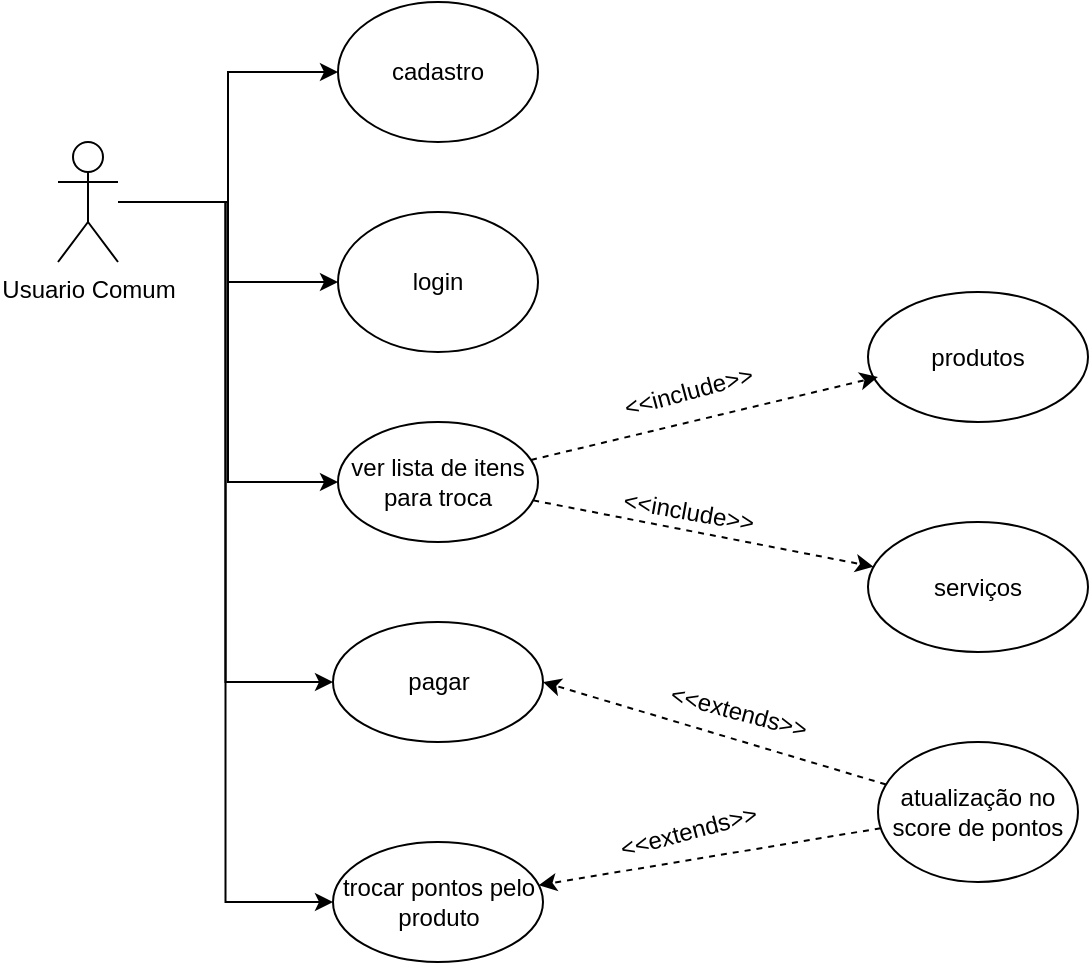 <mxfile version="24.4.0" type="github" pages="2">
  <diagram name="usecase inicial" id="bYyFj0Z4xE3NFgqJFZPs">
    <mxGraphModel dx="1195" dy="615" grid="1" gridSize="10" guides="1" tooltips="1" connect="1" arrows="1" fold="1" page="1" pageScale="1" pageWidth="827" pageHeight="1169" math="0" shadow="0">
      <root>
        <mxCell id="0" />
        <mxCell id="1" parent="0" />
        <mxCell id="eu3oMUvbNMBl4AdBFhAr-7" style="edgeStyle=orthogonalEdgeStyle;rounded=0;orthogonalLoop=1;jettySize=auto;html=1;" edge="1" parent="1" source="eu3oMUvbNMBl4AdBFhAr-1" target="eu3oMUvbNMBl4AdBFhAr-4">
          <mxGeometry relative="1" as="geometry" />
        </mxCell>
        <mxCell id="eu3oMUvbNMBl4AdBFhAr-8" style="edgeStyle=orthogonalEdgeStyle;rounded=0;orthogonalLoop=1;jettySize=auto;html=1;entryX=0;entryY=0.5;entryDx=0;entryDy=0;" edge="1" parent="1" source="eu3oMUvbNMBl4AdBFhAr-1" target="eu3oMUvbNMBl4AdBFhAr-5">
          <mxGeometry relative="1" as="geometry" />
        </mxCell>
        <mxCell id="eu3oMUvbNMBl4AdBFhAr-10" style="edgeStyle=orthogonalEdgeStyle;rounded=0;orthogonalLoop=1;jettySize=auto;html=1;entryX=0;entryY=0.5;entryDx=0;entryDy=0;" edge="1" parent="1" source="eu3oMUvbNMBl4AdBFhAr-1" target="eu3oMUvbNMBl4AdBFhAr-9">
          <mxGeometry relative="1" as="geometry" />
        </mxCell>
        <mxCell id="eu3oMUvbNMBl4AdBFhAr-12" style="edgeStyle=orthogonalEdgeStyle;rounded=0;orthogonalLoop=1;jettySize=auto;html=1;entryX=0;entryY=0.5;entryDx=0;entryDy=0;" edge="1" parent="1" source="eu3oMUvbNMBl4AdBFhAr-1" target="eu3oMUvbNMBl4AdBFhAr-11">
          <mxGeometry relative="1" as="geometry" />
        </mxCell>
        <mxCell id="eu3oMUvbNMBl4AdBFhAr-26" style="edgeStyle=orthogonalEdgeStyle;rounded=0;orthogonalLoop=1;jettySize=auto;html=1;entryX=0;entryY=0.5;entryDx=0;entryDy=0;" edge="1" parent="1" source="eu3oMUvbNMBl4AdBFhAr-1" target="eu3oMUvbNMBl4AdBFhAr-13">
          <mxGeometry relative="1" as="geometry" />
        </mxCell>
        <mxCell id="eu3oMUvbNMBl4AdBFhAr-1" value="Usuario Comum" style="shape=umlActor;verticalLabelPosition=bottom;verticalAlign=top;html=1;outlineConnect=0;" vertex="1" parent="1">
          <mxGeometry x="50" y="110" width="30" height="60" as="geometry" />
        </mxCell>
        <mxCell id="eu3oMUvbNMBl4AdBFhAr-4" value="cadastro" style="ellipse;whiteSpace=wrap;html=1;" vertex="1" parent="1">
          <mxGeometry x="190" y="40" width="100" height="70" as="geometry" />
        </mxCell>
        <mxCell id="eu3oMUvbNMBl4AdBFhAr-5" value="login" style="ellipse;whiteSpace=wrap;html=1;" vertex="1" parent="1">
          <mxGeometry x="190" y="145" width="100" height="70" as="geometry" />
        </mxCell>
        <mxCell id="eu3oMUvbNMBl4AdBFhAr-21" style="rounded=0;orthogonalLoop=1;jettySize=auto;html=1;dashed=1;" edge="1" parent="1" source="eu3oMUvbNMBl4AdBFhAr-9" target="eu3oMUvbNMBl4AdBFhAr-20">
          <mxGeometry relative="1" as="geometry" />
        </mxCell>
        <mxCell id="eu3oMUvbNMBl4AdBFhAr-9" value="ver lista de itens para troca" style="ellipse;whiteSpace=wrap;html=1;" vertex="1" parent="1">
          <mxGeometry x="190" y="250" width="100" height="60" as="geometry" />
        </mxCell>
        <mxCell id="eu3oMUvbNMBl4AdBFhAr-11" value="pagar" style="ellipse;whiteSpace=wrap;html=1;" vertex="1" parent="1">
          <mxGeometry x="187.5" y="350" width="105" height="60" as="geometry" />
        </mxCell>
        <mxCell id="eu3oMUvbNMBl4AdBFhAr-13" value="trocar pontos pelo produto" style="ellipse;whiteSpace=wrap;html=1;" vertex="1" parent="1">
          <mxGeometry x="187.5" y="460" width="105" height="60" as="geometry" />
        </mxCell>
        <mxCell id="eu3oMUvbNMBl4AdBFhAr-15" style="rounded=0;orthogonalLoop=1;jettySize=auto;html=1;entryX=1;entryY=0.5;entryDx=0;entryDy=0;dashed=1;" edge="1" parent="1" source="eu3oMUvbNMBl4AdBFhAr-14" target="eu3oMUvbNMBl4AdBFhAr-11">
          <mxGeometry relative="1" as="geometry" />
        </mxCell>
        <mxCell id="eu3oMUvbNMBl4AdBFhAr-16" style="rounded=0;orthogonalLoop=1;jettySize=auto;html=1;dashed=1;" edge="1" parent="1" source="eu3oMUvbNMBl4AdBFhAr-14" target="eu3oMUvbNMBl4AdBFhAr-13">
          <mxGeometry relative="1" as="geometry" />
        </mxCell>
        <mxCell id="eu3oMUvbNMBl4AdBFhAr-14" value="atualização no score de pontos" style="ellipse;whiteSpace=wrap;html=1;" vertex="1" parent="1">
          <mxGeometry x="460" y="410" width="100" height="70" as="geometry" />
        </mxCell>
        <mxCell id="eu3oMUvbNMBl4AdBFhAr-17" value="&amp;lt;&amp;lt;extends&amp;gt;&amp;gt;" style="text;html=1;align=center;verticalAlign=middle;resizable=0;points=[];autosize=1;strokeColor=none;fillColor=none;rotation=15;" vertex="1" parent="1">
          <mxGeometry x="345" y="380" width="90" height="30" as="geometry" />
        </mxCell>
        <mxCell id="eu3oMUvbNMBl4AdBFhAr-18" value="&amp;lt;&amp;lt;extends&amp;gt;&amp;gt;" style="text;html=1;align=center;verticalAlign=middle;resizable=0;points=[];autosize=1;strokeColor=none;fillColor=none;rotation=-15;" vertex="1" parent="1">
          <mxGeometry x="320" y="440" width="90" height="30" as="geometry" />
        </mxCell>
        <mxCell id="eu3oMUvbNMBl4AdBFhAr-19" value="produtos" style="ellipse;whiteSpace=wrap;html=1;" vertex="1" parent="1">
          <mxGeometry x="455" y="185" width="110" height="65" as="geometry" />
        </mxCell>
        <mxCell id="eu3oMUvbNMBl4AdBFhAr-20" value="serviços" style="ellipse;whiteSpace=wrap;html=1;" vertex="1" parent="1">
          <mxGeometry x="455" y="300" width="110" height="65" as="geometry" />
        </mxCell>
        <mxCell id="eu3oMUvbNMBl4AdBFhAr-22" value="&amp;lt;&amp;lt;include&amp;gt;&amp;gt;" style="text;html=1;align=center;verticalAlign=middle;resizable=0;points=[];autosize=1;strokeColor=none;fillColor=none;rotation=10;" vertex="1" parent="1">
          <mxGeometry x="320" y="280" width="90" height="30" as="geometry" />
        </mxCell>
        <mxCell id="eu3oMUvbNMBl4AdBFhAr-24" style="rounded=0;orthogonalLoop=1;jettySize=auto;html=1;entryX=0.045;entryY=0.654;entryDx=0;entryDy=0;entryPerimeter=0;dashed=1;" edge="1" parent="1" source="eu3oMUvbNMBl4AdBFhAr-9" target="eu3oMUvbNMBl4AdBFhAr-19">
          <mxGeometry relative="1" as="geometry" />
        </mxCell>
        <mxCell id="eu3oMUvbNMBl4AdBFhAr-25" value="&amp;lt;&amp;lt;include&amp;gt;&amp;gt;" style="text;html=1;align=center;verticalAlign=middle;resizable=0;points=[];autosize=1;strokeColor=none;fillColor=none;rotation=-15;" vertex="1" parent="1">
          <mxGeometry x="320" y="220" width="90" height="30" as="geometry" />
        </mxCell>
      </root>
    </mxGraphModel>
  </diagram>
  <diagram id="sUHOwO_vQOq9h0RU0Alf" name="Página-2">
    <mxGraphModel dx="1434" dy="738" grid="1" gridSize="10" guides="1" tooltips="1" connect="1" arrows="1" fold="1" page="1" pageScale="1" pageWidth="827" pageHeight="1169" math="0" shadow="0">
      <root>
        <mxCell id="0" />
        <mxCell id="1" parent="0" />
      </root>
    </mxGraphModel>
  </diagram>
</mxfile>
